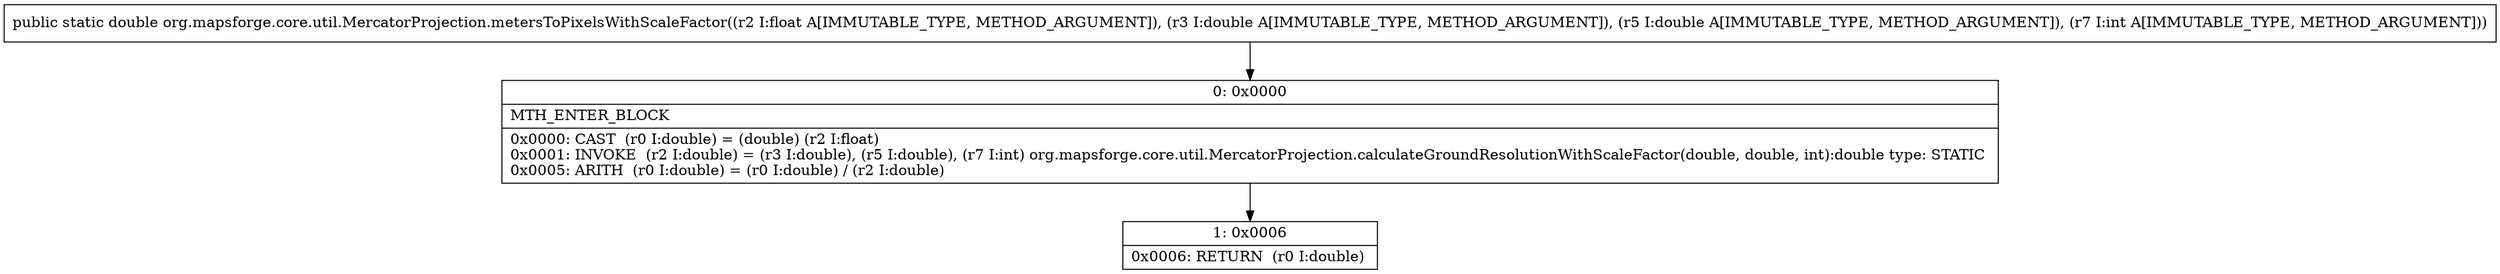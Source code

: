 digraph "CFG fororg.mapsforge.core.util.MercatorProjection.metersToPixelsWithScaleFactor(FDDI)D" {
Node_0 [shape=record,label="{0\:\ 0x0000|MTH_ENTER_BLOCK\l|0x0000: CAST  (r0 I:double) = (double) (r2 I:float) \l0x0001: INVOKE  (r2 I:double) = (r3 I:double), (r5 I:double), (r7 I:int) org.mapsforge.core.util.MercatorProjection.calculateGroundResolutionWithScaleFactor(double, double, int):double type: STATIC \l0x0005: ARITH  (r0 I:double) = (r0 I:double) \/ (r2 I:double) \l}"];
Node_1 [shape=record,label="{1\:\ 0x0006|0x0006: RETURN  (r0 I:double) \l}"];
MethodNode[shape=record,label="{public static double org.mapsforge.core.util.MercatorProjection.metersToPixelsWithScaleFactor((r2 I:float A[IMMUTABLE_TYPE, METHOD_ARGUMENT]), (r3 I:double A[IMMUTABLE_TYPE, METHOD_ARGUMENT]), (r5 I:double A[IMMUTABLE_TYPE, METHOD_ARGUMENT]), (r7 I:int A[IMMUTABLE_TYPE, METHOD_ARGUMENT])) }"];
MethodNode -> Node_0;
Node_0 -> Node_1;
}

